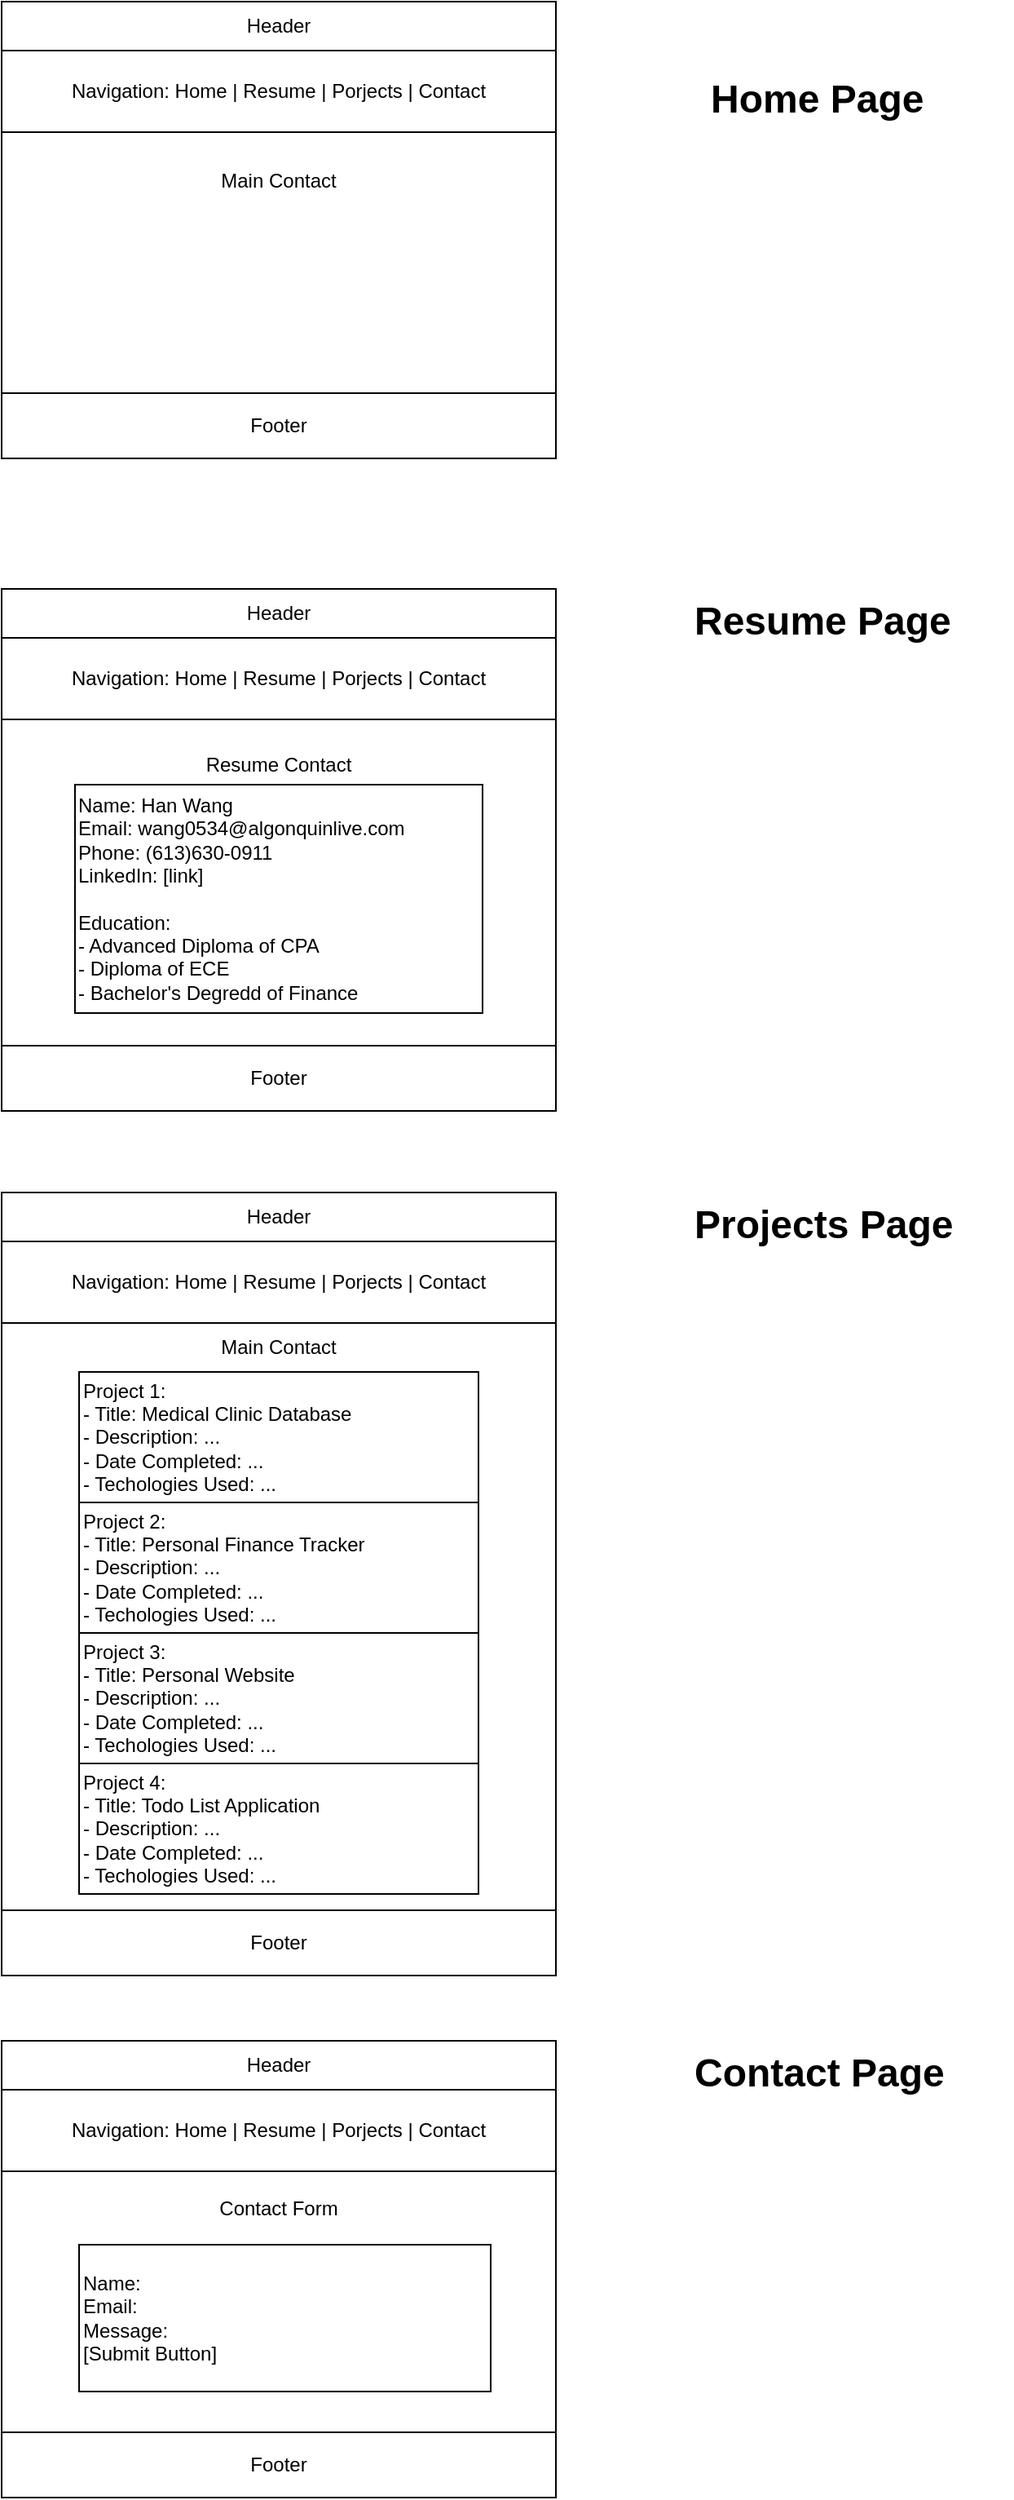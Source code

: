 <mxfile version="23.1.6" type="device">
  <diagram name="第 1 页" id="nF6Y4FuDOcgXN7IYzq3m">
    <mxGraphModel dx="1290" dy="626" grid="1" gridSize="10" guides="1" tooltips="1" connect="1" arrows="1" fold="1" page="1" pageScale="1" pageWidth="827" pageHeight="1169" math="0" shadow="0">
      <root>
        <mxCell id="0" />
        <mxCell id="1" parent="0" />
        <mxCell id="xZCjQzkHvvDqLzkZ418M-1" value="Header" style="rounded=0;whiteSpace=wrap;html=1;" vertex="1" parent="1">
          <mxGeometry x="60" y="30" width="340" height="30" as="geometry" />
        </mxCell>
        <mxCell id="xZCjQzkHvvDqLzkZ418M-2" value="Navigation: Home | Resume | Porjects | Contact" style="rounded=0;whiteSpace=wrap;html=1;" vertex="1" parent="1">
          <mxGeometry x="60" y="60" width="340" height="50" as="geometry" />
        </mxCell>
        <mxCell id="xZCjQzkHvvDqLzkZ418M-3" value="Main Contact&lt;br&gt;&lt;br&gt;&lt;br&gt;&lt;br&gt;&lt;br&gt;&lt;br&gt;&lt;br&gt;&lt;div&gt;&lt;br/&gt;&lt;/div&gt;" style="rounded=0;whiteSpace=wrap;html=1;" vertex="1" parent="1">
          <mxGeometry x="60" y="110" width="340" height="160" as="geometry" />
        </mxCell>
        <mxCell id="xZCjQzkHvvDqLzkZ418M-4" value="Footer" style="rounded=0;whiteSpace=wrap;html=1;" vertex="1" parent="1">
          <mxGeometry x="60" y="270" width="340" height="40" as="geometry" />
        </mxCell>
        <mxCell id="xZCjQzkHvvDqLzkZ418M-5" value="Welcome to my website!&lt;br&gt;&lt;br&gt;About Me:&lt;div&gt;I am a software developer....&lt;/div&gt;" style="rounded=0;whiteSpace=wrap;html=1;align=left;" vertex="1" parent="1">
          <mxGeometry x="100" y="500" width="250" height="100" as="geometry" />
        </mxCell>
        <mxCell id="xZCjQzkHvvDqLzkZ418M-7" value="&lt;h1&gt;Home Page&lt;/h1&gt;" style="text;html=1;spacing=5;spacingTop=-20;whiteSpace=wrap;overflow=hidden;rounded=0;" vertex="1" parent="1">
          <mxGeometry x="490" y="70" width="190" height="120" as="geometry" />
        </mxCell>
        <mxCell id="xZCjQzkHvvDqLzkZ418M-8" value="Header" style="rounded=0;whiteSpace=wrap;html=1;" vertex="1" parent="1">
          <mxGeometry x="60" y="390" width="340" height="30" as="geometry" />
        </mxCell>
        <mxCell id="xZCjQzkHvvDqLzkZ418M-9" value="Navigation: Home | Resume | Porjects | Contact" style="rounded=0;whiteSpace=wrap;html=1;" vertex="1" parent="1">
          <mxGeometry x="60" y="420" width="340" height="50" as="geometry" />
        </mxCell>
        <mxCell id="xZCjQzkHvvDqLzkZ418M-10" value="Resume Contact&lt;br&gt;&lt;br&gt;&lt;br&gt;&lt;br&gt;&lt;br&gt;&lt;br&gt;&lt;br&gt;&lt;div&gt;&lt;br&gt;&lt;/div&gt;&lt;div&gt;&lt;br&gt;&lt;/div&gt;&lt;div&gt;&lt;br&gt;&lt;/div&gt;&lt;div&gt;&lt;br&gt;&lt;/div&gt;" style="rounded=0;whiteSpace=wrap;html=1;" vertex="1" parent="1">
          <mxGeometry x="60" y="470" width="340" height="200" as="geometry" />
        </mxCell>
        <mxCell id="xZCjQzkHvvDqLzkZ418M-11" value="Footer" style="rounded=0;whiteSpace=wrap;html=1;" vertex="1" parent="1">
          <mxGeometry x="60" y="670" width="340" height="40" as="geometry" />
        </mxCell>
        <mxCell id="xZCjQzkHvvDqLzkZ418M-12" value="Name: Han Wang&lt;br&gt;Email: wang0534@algonquinlive.com&lt;br&gt;Phone: (613)630-0911&lt;br&gt;LinkedIn: [link]&lt;br&gt;&lt;br&gt;Education:&lt;br&gt;- Advanced Diploma of CPA&lt;br&gt;- Diploma of ECE&lt;br&gt;- Bachelor&#39;s Degredd of Finance" style="rounded=0;whiteSpace=wrap;html=1;align=left;" vertex="1" parent="1">
          <mxGeometry x="105" y="510" width="250" height="140" as="geometry" />
        </mxCell>
        <mxCell id="xZCjQzkHvvDqLzkZ418M-14" value="Welcome to my website!&lt;br&gt;&lt;br&gt;About Me:&lt;div&gt;I am a software developer....&lt;/div&gt;" style="rounded=0;whiteSpace=wrap;html=1;align=left;" vertex="1" parent="1">
          <mxGeometry x="100" y="870" width="250" height="100" as="geometry" />
        </mxCell>
        <mxCell id="xZCjQzkHvvDqLzkZ418M-15" value="Header" style="rounded=0;whiteSpace=wrap;html=1;" vertex="1" parent="1">
          <mxGeometry x="60" y="760" width="340" height="30" as="geometry" />
        </mxCell>
        <mxCell id="xZCjQzkHvvDqLzkZ418M-16" value="Navigation: Home | Resume | Porjects | Contact" style="rounded=0;whiteSpace=wrap;html=1;" vertex="1" parent="1">
          <mxGeometry x="60" y="790" width="340" height="50" as="geometry" />
        </mxCell>
        <mxCell id="xZCjQzkHvvDqLzkZ418M-17" value="Main Contact&lt;br&gt;&lt;br&gt;&lt;br&gt;&lt;br&gt;&lt;br&gt;&lt;br&gt;&lt;br&gt;&lt;br&gt;&lt;br&gt;&lt;br&gt;&lt;br&gt;&lt;br&gt;&lt;br&gt;&lt;br&gt;&lt;br&gt;&lt;br&gt;&lt;br&gt;&lt;br&gt;&lt;div&gt;&lt;br&gt;&lt;/div&gt;&lt;div&gt;&lt;br&gt;&lt;/div&gt;&lt;div&gt;&lt;br&gt;&lt;/div&gt;&lt;div&gt;&lt;br&gt;&lt;/div&gt;&lt;div&gt;&lt;br&gt;&lt;/div&gt;&lt;div&gt;&lt;br&gt;&lt;/div&gt;" style="rounded=0;whiteSpace=wrap;html=1;" vertex="1" parent="1">
          <mxGeometry x="60" y="840" width="340" height="360" as="geometry" />
        </mxCell>
        <mxCell id="xZCjQzkHvvDqLzkZ418M-18" value="Footer" style="rounded=0;whiteSpace=wrap;html=1;" vertex="1" parent="1">
          <mxGeometry x="60" y="1200" width="340" height="40" as="geometry" />
        </mxCell>
        <mxCell id="xZCjQzkHvvDqLzkZ418M-19" value="Project 1:&lt;div&gt;- Title: Medical Clinic Database&lt;/div&gt;&lt;div&gt;- Description: ...&lt;/div&gt;&lt;div&gt;- Date Completed: ...&lt;/div&gt;&lt;div&gt;- Techologies Used: ...&lt;/div&gt;" style="rounded=0;whiteSpace=wrap;html=1;align=left;" vertex="1" parent="1">
          <mxGeometry x="107.5" y="870" width="245" height="80" as="geometry" />
        </mxCell>
        <mxCell id="xZCjQzkHvvDqLzkZ418M-21" value="&lt;h1&gt;Resume Page&lt;/h1&gt;" style="text;html=1;spacing=5;spacingTop=-20;whiteSpace=wrap;overflow=hidden;rounded=0;" vertex="1" parent="1">
          <mxGeometry x="480" y="390" width="190" height="125" as="geometry" />
        </mxCell>
        <mxCell id="xZCjQzkHvvDqLzkZ418M-22" value="&lt;h1&gt;Projects Page&lt;/h1&gt;" style="text;html=1;spacing=5;spacingTop=-20;whiteSpace=wrap;overflow=hidden;rounded=0;" vertex="1" parent="1">
          <mxGeometry x="480" y="760" width="190" height="125" as="geometry" />
        </mxCell>
        <mxCell id="xZCjQzkHvvDqLzkZ418M-27" value="Project 2:&lt;div&gt;- Title: Personal Finance Tracker&lt;/div&gt;&lt;div&gt;- Description: ...&lt;/div&gt;&lt;div&gt;- Date Completed: ...&lt;/div&gt;&lt;div&gt;- Techologies Used: ...&lt;/div&gt;" style="rounded=0;whiteSpace=wrap;html=1;align=left;" vertex="1" parent="1">
          <mxGeometry x="107.5" y="950" width="245" height="80" as="geometry" />
        </mxCell>
        <mxCell id="xZCjQzkHvvDqLzkZ418M-28" value="Project 3:&lt;div&gt;- Title: Personal Website&lt;/div&gt;&lt;div&gt;- Description: ...&lt;/div&gt;&lt;div&gt;- Date Completed: ...&lt;/div&gt;&lt;div&gt;- Techologies Used: ...&lt;/div&gt;" style="rounded=0;whiteSpace=wrap;html=1;align=left;" vertex="1" parent="1">
          <mxGeometry x="107.5" y="1030" width="245" height="80" as="geometry" />
        </mxCell>
        <mxCell id="xZCjQzkHvvDqLzkZ418M-29" value="Project 4:&lt;div&gt;- Title: Todo List Application&lt;/div&gt;&lt;div&gt;- Description: ...&lt;/div&gt;&lt;div&gt;- Date Completed: ...&lt;/div&gt;&lt;div&gt;- Techologies Used: ...&lt;/div&gt;" style="rounded=0;whiteSpace=wrap;html=1;align=left;" vertex="1" parent="1">
          <mxGeometry x="107.5" y="1110" width="245" height="80" as="geometry" />
        </mxCell>
        <mxCell id="xZCjQzkHvvDqLzkZ418M-30" value="Header" style="rounded=0;whiteSpace=wrap;html=1;" vertex="1" parent="1">
          <mxGeometry x="60" y="1280" width="340" height="30" as="geometry" />
        </mxCell>
        <mxCell id="xZCjQzkHvvDqLzkZ418M-31" value="Navigation: Home | Resume | Porjects | Contact" style="rounded=0;whiteSpace=wrap;html=1;" vertex="1" parent="1">
          <mxGeometry x="60" y="1310" width="340" height="50" as="geometry" />
        </mxCell>
        <mxCell id="xZCjQzkHvvDqLzkZ418M-32" value="Contact Form&lt;br&gt;&lt;br&gt;&lt;br&gt;&lt;br&gt;&lt;br&gt;&lt;br&gt;&lt;br&gt;&lt;div&gt;&lt;br&gt;&lt;/div&gt;&lt;div&gt;&lt;br&gt;&lt;/div&gt;" style="rounded=0;whiteSpace=wrap;html=1;" vertex="1" parent="1">
          <mxGeometry x="60" y="1360" width="340" height="160" as="geometry" />
        </mxCell>
        <mxCell id="xZCjQzkHvvDqLzkZ418M-33" value="Footer" style="rounded=0;whiteSpace=wrap;html=1;" vertex="1" parent="1">
          <mxGeometry x="60" y="1520" width="340" height="40" as="geometry" />
        </mxCell>
        <mxCell id="xZCjQzkHvvDqLzkZ418M-34" value="&lt;h1&gt;Contact Page&lt;/h1&gt;" style="text;html=1;spacing=5;spacingTop=-20;whiteSpace=wrap;overflow=hidden;rounded=0;" vertex="1" parent="1">
          <mxGeometry x="480" y="1280" width="190" height="125" as="geometry" />
        </mxCell>
        <mxCell id="xZCjQzkHvvDqLzkZ418M-35" value="Name:&lt;br&gt;Email:&lt;br&gt;Message:&lt;br&gt;[Submit Button]" style="rounded=0;whiteSpace=wrap;html=1;align=left;" vertex="1" parent="1">
          <mxGeometry x="107.5" y="1405" width="252.5" height="90" as="geometry" />
        </mxCell>
      </root>
    </mxGraphModel>
  </diagram>
</mxfile>
